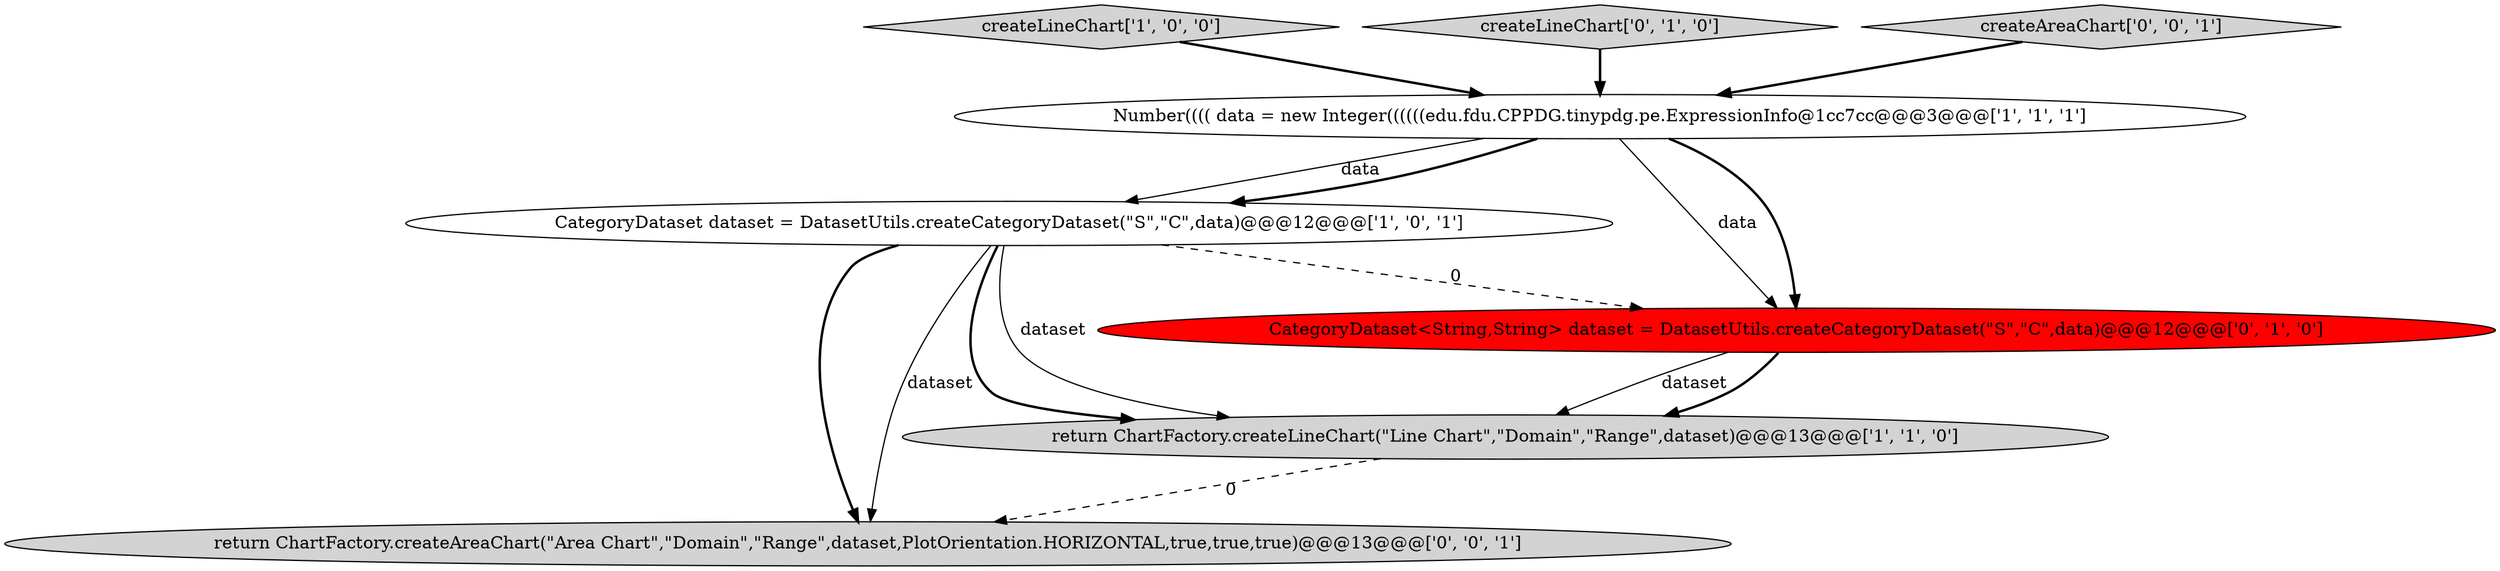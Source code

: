 digraph {
7 [style = filled, label = "return ChartFactory.createAreaChart(\"Area Chart\",\"Domain\",\"Range\",dataset,PlotOrientation.HORIZONTAL,true,true,true)@@@13@@@['0', '0', '1']", fillcolor = lightgray, shape = ellipse image = "AAA0AAABBB3BBB"];
1 [style = filled, label = "CategoryDataset dataset = DatasetUtils.createCategoryDataset(\"S\",\"C\",data)@@@12@@@['1', '0', '1']", fillcolor = white, shape = ellipse image = "AAA0AAABBB1BBB"];
2 [style = filled, label = "Number(((( data = new Integer((((((edu.fdu.CPPDG.tinypdg.pe.ExpressionInfo@1cc7cc@@@3@@@['1', '1', '1']", fillcolor = white, shape = ellipse image = "AAA0AAABBB1BBB"];
3 [style = filled, label = "createLineChart['1', '0', '0']", fillcolor = lightgray, shape = diamond image = "AAA0AAABBB1BBB"];
0 [style = filled, label = "return ChartFactory.createLineChart(\"Line Chart\",\"Domain\",\"Range\",dataset)@@@13@@@['1', '1', '0']", fillcolor = lightgray, shape = ellipse image = "AAA0AAABBB1BBB"];
5 [style = filled, label = "CategoryDataset<String,String> dataset = DatasetUtils.createCategoryDataset(\"S\",\"C\",data)@@@12@@@['0', '1', '0']", fillcolor = red, shape = ellipse image = "AAA1AAABBB2BBB"];
4 [style = filled, label = "createLineChart['0', '1', '0']", fillcolor = lightgray, shape = diamond image = "AAA0AAABBB2BBB"];
6 [style = filled, label = "createAreaChart['0', '0', '1']", fillcolor = lightgray, shape = diamond image = "AAA0AAABBB3BBB"];
2->5 [style = solid, label="data"];
5->0 [style = solid, label="dataset"];
1->0 [style = bold, label=""];
4->2 [style = bold, label=""];
3->2 [style = bold, label=""];
5->0 [style = bold, label=""];
1->5 [style = dashed, label="0"];
0->7 [style = dashed, label="0"];
2->1 [style = solid, label="data"];
1->7 [style = bold, label=""];
2->1 [style = bold, label=""];
1->0 [style = solid, label="dataset"];
1->7 [style = solid, label="dataset"];
2->5 [style = bold, label=""];
6->2 [style = bold, label=""];
}
